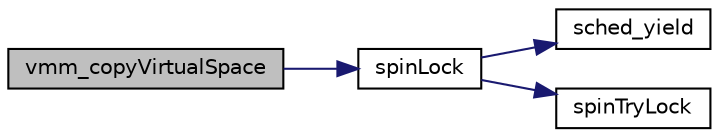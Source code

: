 digraph "vmm_copyVirtualSpace"
{
 // LATEX_PDF_SIZE
  edge [fontname="Helvetica",fontsize="10",labelfontname="Helvetica",labelfontsize="10"];
  node [fontname="Helvetica",fontsize="10",shape=record];
  rankdir="LR";
  Node1 [label="vmm_copyVirtualSpace",height=0.2,width=0.4,color="black", fillcolor="grey75", style="filled", fontcolor="black",tooltip=" "];
  Node1 -> Node2 [color="midnightblue",fontsize="10",style="solid",fontname="Helvetica"];
  Node2 [label="spinLock",height=0.2,width=0.4,color="black", fillcolor="white", style="filled",URL="$armv6_2spinlock_8c.html#a71f03d2ba55111c715b6068254847a53",tooltip=" "];
  Node2 -> Node3 [color="midnightblue",fontsize="10",style="solid",fontname="Helvetica"];
  Node3 [label="sched_yield",height=0.2,width=0.4,color="black", fillcolor="white", style="filled",URL="$armv6_2sched_8c.html#a08933fe6d593a1c78b9080359f15a0b7",tooltip=" "];
  Node2 -> Node4 [color="midnightblue",fontsize="10",style="solid",fontname="Helvetica"];
  Node4 [label="spinTryLock",height=0.2,width=0.4,color="black", fillcolor="white", style="filled",URL="$armv6_2spinlock_8c.html#a740766af5da58616f700fffab6768a78",tooltip=" "];
}
